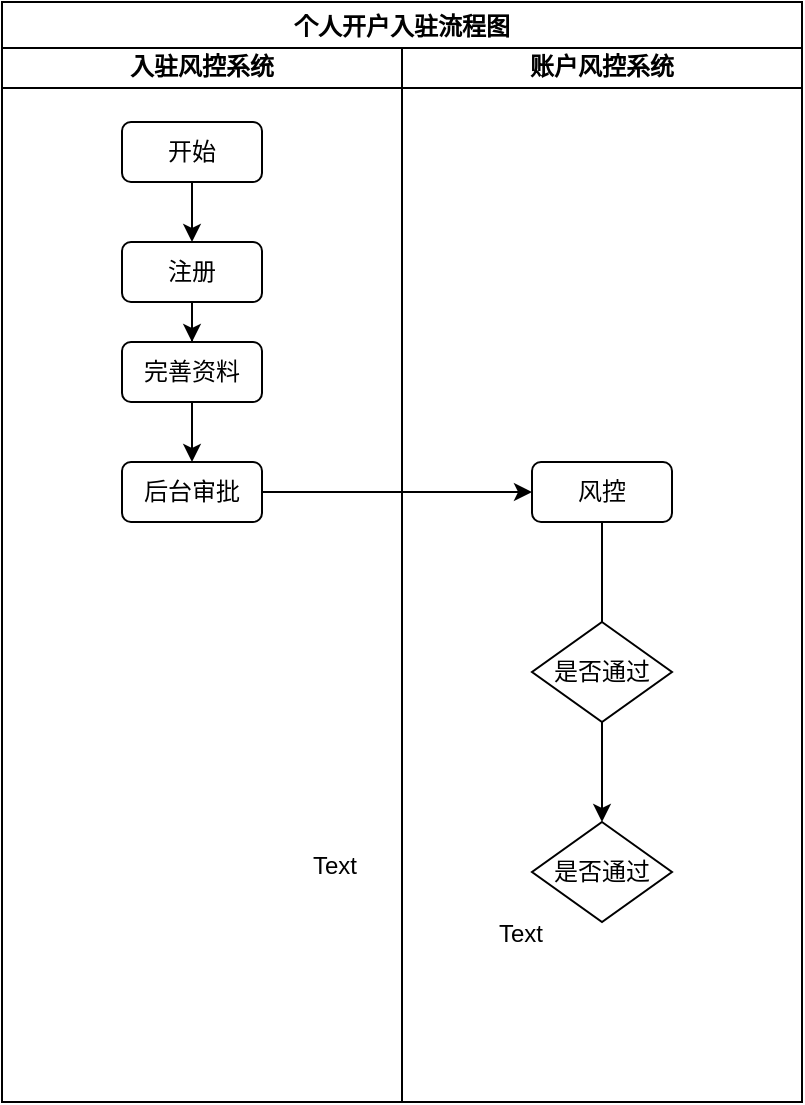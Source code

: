 <mxfile version="12.9.9" type="device"><diagram id="ooLe2wQt8LUIcciOnssT" name="Page-1"><mxGraphModel dx="1086" dy="806" grid="1" gridSize="10" guides="1" tooltips="1" connect="1" arrows="1" fold="1" page="1" pageScale="1" pageWidth="827" pageHeight="1169" math="0" shadow="0"><root><mxCell id="0"/><mxCell id="1" parent="0"/><mxCell id="8JOTHJ4MUZvDHxbij8u0-5" value="入驻风控系统" style="swimlane;fontFamily=Lucida Console;" parent="1" vertex="1"><mxGeometry x="160" y="130" width="200" height="530" as="geometry"/></mxCell><mxCell id="8JOTHJ4MUZvDHxbij8u0-10" value="" style="edgeStyle=orthogonalEdgeStyle;rounded=0;orthogonalLoop=1;jettySize=auto;html=1;fontFamily=Lucida Console;" parent="8JOTHJ4MUZvDHxbij8u0-5" source="8JOTHJ4MUZvDHxbij8u0-8" target="8JOTHJ4MUZvDHxbij8u0-9" edge="1"><mxGeometry relative="1" as="geometry"/></mxCell><mxCell id="8JOTHJ4MUZvDHxbij8u0-8" value="开始" style="rounded=1;whiteSpace=wrap;html=1;fontFamily=Lucida Console;" parent="8JOTHJ4MUZvDHxbij8u0-5" vertex="1"><mxGeometry x="60" y="40" width="70" height="30" as="geometry"/></mxCell><mxCell id="8JOTHJ4MUZvDHxbij8u0-12" value="" style="edgeStyle=orthogonalEdgeStyle;rounded=0;orthogonalLoop=1;jettySize=auto;html=1;fontFamily=Lucida Console;" parent="8JOTHJ4MUZvDHxbij8u0-5" source="8JOTHJ4MUZvDHxbij8u0-9" target="8JOTHJ4MUZvDHxbij8u0-11" edge="1"><mxGeometry relative="1" as="geometry"/></mxCell><mxCell id="8JOTHJ4MUZvDHxbij8u0-9" value="注册" style="rounded=1;whiteSpace=wrap;html=1;fontFamily=Lucida Console;" parent="8JOTHJ4MUZvDHxbij8u0-5" vertex="1"><mxGeometry x="60" y="100" width="70" height="30" as="geometry"/></mxCell><mxCell id="8JOTHJ4MUZvDHxbij8u0-14" value="" style="edgeStyle=orthogonalEdgeStyle;rounded=0;orthogonalLoop=1;jettySize=auto;html=1;fontFamily=Lucida Console;" parent="8JOTHJ4MUZvDHxbij8u0-5" source="8JOTHJ4MUZvDHxbij8u0-11" target="8JOTHJ4MUZvDHxbij8u0-13" edge="1"><mxGeometry relative="1" as="geometry"/></mxCell><mxCell id="8JOTHJ4MUZvDHxbij8u0-11" value="完善资料" style="rounded=1;whiteSpace=wrap;html=1;fontFamily=Lucida Console;" parent="8JOTHJ4MUZvDHxbij8u0-5" vertex="1"><mxGeometry x="60" y="150" width="70" height="30" as="geometry"/></mxCell><mxCell id="8JOTHJ4MUZvDHxbij8u0-13" value="后台审批" style="rounded=1;whiteSpace=wrap;html=1;fontFamily=Lucida Console;" parent="8JOTHJ4MUZvDHxbij8u0-5" vertex="1"><mxGeometry x="60" y="210" width="70" height="30" as="geometry"/></mxCell><mxCell id="8JOTHJ4MUZvDHxbij8u0-6" value="账户风控系统" style="swimlane;fontFamily=Lucida Console;" parent="1" vertex="1"><mxGeometry x="360" y="130" width="200" height="530" as="geometry"/></mxCell><mxCell id="8JOTHJ4MUZvDHxbij8u0-18" value="" style="edgeStyle=orthogonalEdgeStyle;rounded=0;orthogonalLoop=1;jettySize=auto;html=1;fontFamily=Lucida Console;" parent="8JOTHJ4MUZvDHxbij8u0-6" source="8JOTHJ4MUZvDHxbij8u0-15" edge="1"><mxGeometry relative="1" as="geometry"><mxPoint x="100" y="320" as="targetPoint"/></mxGeometry></mxCell><mxCell id="8JOTHJ4MUZvDHxbij8u0-15" value="风控" style="rounded=1;whiteSpace=wrap;html=1;fontFamily=Lucida Console;" parent="8JOTHJ4MUZvDHxbij8u0-6" vertex="1"><mxGeometry x="65" y="210" width="70" height="30" as="geometry"/></mxCell><mxCell id="8JOTHJ4MUZvDHxbij8u0-24" value="" style="edgeStyle=orthogonalEdgeStyle;rounded=0;orthogonalLoop=1;jettySize=auto;fontFamily=Lucida Console;" parent="8JOTHJ4MUZvDHxbij8u0-6" source="8JOTHJ4MUZvDHxbij8u0-19" target="8JOTHJ4MUZvDHxbij8u0-23" edge="1"><mxGeometry relative="1" as="geometry"/></mxCell><mxCell id="8JOTHJ4MUZvDHxbij8u0-19" value="是否通过" style="rhombus;whiteSpace=wrap;html=1;fontFamily=Lucida Console;" parent="8JOTHJ4MUZvDHxbij8u0-6" vertex="1"><mxGeometry x="65" y="290" width="70" height="50" as="geometry"/></mxCell><mxCell id="8JOTHJ4MUZvDHxbij8u0-23" value="是否通过" style="rhombus;whiteSpace=wrap;html=1;fontFamily=Lucida Console;" parent="8JOTHJ4MUZvDHxbij8u0-6" vertex="1"><mxGeometry x="65" y="390" width="70" height="50" as="geometry"/></mxCell><mxCell id="8JOTHJ4MUZvDHxbij8u0-7" value="个人开户入驻流程图" style="swimlane;fontFamily=Lucida Console;" parent="1" vertex="1"><mxGeometry x="160" y="110" width="400" height="550" as="geometry"/></mxCell><mxCell id="Fd7Nvbw7liSJNOKmQ1dH-1" value="Text" style="text;html=1;align=center;verticalAlign=middle;resizable=0;points=[];autosize=1;" vertex="1" parent="8JOTHJ4MUZvDHxbij8u0-7"><mxGeometry x="146" y="422" width="40" height="20" as="geometry"/></mxCell><mxCell id="Fd7Nvbw7liSJNOKmQ1dH-2" value="Text" style="text;html=1;align=center;verticalAlign=middle;resizable=0;points=[];autosize=1;" vertex="1" parent="8JOTHJ4MUZvDHxbij8u0-7"><mxGeometry x="239" y="456" width="40" height="20" as="geometry"/></mxCell><mxCell id="8JOTHJ4MUZvDHxbij8u0-16" value="" style="edgeStyle=orthogonalEdgeStyle;rounded=0;orthogonalLoop=1;jettySize=auto;html=1;fontFamily=Lucida Console;" parent="1" source="8JOTHJ4MUZvDHxbij8u0-13" target="8JOTHJ4MUZvDHxbij8u0-15" edge="1"><mxGeometry relative="1" as="geometry"/></mxCell></root></mxGraphModel></diagram></mxfile>
